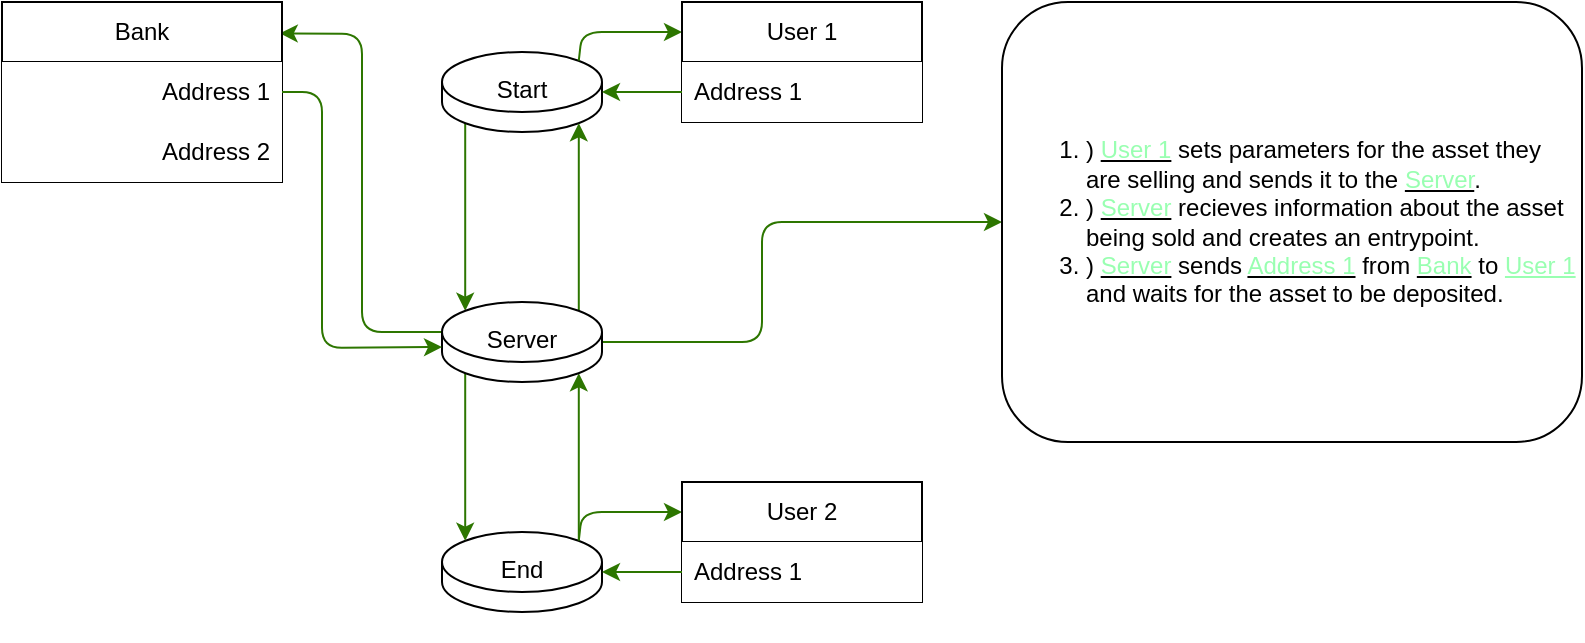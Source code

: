 <mxfile>
    <diagram id="c_ytvEwNpCIY_P-1d-pM" name="Page-1">
        <mxGraphModel dx="1289" dy="355" grid="1" gridSize="10" guides="1" tooltips="1" connect="1" arrows="1" fold="1" page="1" pageScale="1" pageWidth="850" pageHeight="1100" math="0" shadow="0">
            <root>
                <mxCell id="0"/>
                <mxCell id="1" parent="0"/>
                <mxCell id="23" style="edgeStyle=none;html=1;exitX=0.145;exitY=1;exitDx=0;exitDy=-4.35;exitPerimeter=0;entryX=0.145;entryY=0;entryDx=0;entryDy=4.35;entryPerimeter=0;fillColor=#60a917;strokeColor=#2D7600;" edge="1" parent="1" source="2" target="4">
                    <mxGeometry relative="1" as="geometry"/>
                </mxCell>
                <mxCell id="2" value="Start&lt;br&gt;&lt;br&gt;&lt;br&gt;" style="shape=cylinder3;whiteSpace=wrap;html=1;boundedLbl=1;backgroundOutline=1;size=15;fontFamily=Helvetica;fontSize=12;fontColor=default;align=center;strokeColor=default;fillColor=default;" vertex="1" parent="1">
                    <mxGeometry x="200" y="35" width="80" height="40" as="geometry"/>
                </mxCell>
                <mxCell id="27" style="edgeStyle=none;html=1;exitX=0.855;exitY=0;exitDx=0;exitDy=4.35;exitPerimeter=0;entryX=0.855;entryY=1;entryDx=0;entryDy=-4.35;entryPerimeter=0;fillColor=#60a917;strokeColor=#2D7600;" edge="1" parent="1" source="3" target="4">
                    <mxGeometry relative="1" as="geometry"/>
                </mxCell>
                <mxCell id="3" value="End&lt;br&gt;&lt;br&gt;&lt;br&gt;" style="shape=cylinder3;whiteSpace=wrap;html=1;boundedLbl=1;backgroundOutline=1;size=15;fontFamily=Helvetica;fontSize=12;fontColor=default;align=center;strokeColor=default;fillColor=default;" vertex="1" parent="1">
                    <mxGeometry x="200" y="275" width="80" height="40" as="geometry"/>
                </mxCell>
                <mxCell id="18" style="edgeStyle=none;html=1;exitX=0;exitY=0;exitDx=0;exitDy=15;entryX=0.992;entryY=0.174;entryDx=0;entryDy=0;exitPerimeter=0;entryPerimeter=0;fillColor=#60a917;strokeColor=#2D7600;" edge="1" parent="1" source="4" target="14">
                    <mxGeometry relative="1" as="geometry">
                        <Array as="points">
                            <mxPoint x="160" y="175"/>
                            <mxPoint x="160" y="26"/>
                        </Array>
                    </mxGeometry>
                </mxCell>
                <mxCell id="24" style="edgeStyle=none;html=1;exitX=0.855;exitY=0;exitDx=0;exitDy=4.35;exitPerimeter=0;entryX=0.855;entryY=1;entryDx=0;entryDy=-4.35;entryPerimeter=0;fillColor=#60a917;strokeColor=#2D7600;" edge="1" parent="1" source="4" target="2">
                    <mxGeometry relative="1" as="geometry"/>
                </mxCell>
                <mxCell id="25" style="edgeStyle=none;html=1;exitX=0.145;exitY=1;exitDx=0;exitDy=-4.35;exitPerimeter=0;entryX=0.145;entryY=0;entryDx=0;entryDy=4.35;entryPerimeter=0;fillColor=#60a917;strokeColor=#2D7600;" edge="1" parent="1" source="4" target="3">
                    <mxGeometry relative="1" as="geometry"/>
                </mxCell>
                <mxCell id="28" style="edgeStyle=none;html=1;exitX=1;exitY=0.5;exitDx=0;exitDy=0;exitPerimeter=0;entryX=0;entryY=0.5;entryDx=0;entryDy=0;fillColor=#60a917;strokeColor=#2D7600;" edge="1" parent="1" source="4" target="29">
                    <mxGeometry relative="1" as="geometry">
                        <mxPoint x="320" y="180" as="targetPoint"/>
                        <Array as="points">
                            <mxPoint x="360" y="180"/>
                            <mxPoint x="360" y="120"/>
                        </Array>
                    </mxGeometry>
                </mxCell>
                <mxCell id="4" value="Server&lt;br&gt;&lt;br&gt;&lt;br&gt;" style="shape=cylinder3;whiteSpace=wrap;html=1;boundedLbl=1;backgroundOutline=1;size=15;fontFamily=Helvetica;fontSize=12;fontColor=default;align=center;strokeColor=default;fillColor=default;" vertex="1" parent="1">
                    <mxGeometry x="200" y="160" width="80" height="40" as="geometry"/>
                </mxCell>
                <mxCell id="21" style="edgeStyle=none;html=1;exitX=0.855;exitY=0;exitDx=0;exitDy=4.35;entryX=0;entryY=0.25;entryDx=0;entryDy=0;exitPerimeter=0;fillColor=#60a917;strokeColor=#2D7600;" edge="1" parent="1" source="2" target="5">
                    <mxGeometry relative="1" as="geometry">
                        <Array as="points">
                            <mxPoint x="270" y="25"/>
                        </Array>
                    </mxGeometry>
                </mxCell>
                <mxCell id="5" value="User 1" style="swimlane;fontStyle=0;childLayout=stackLayout;horizontal=1;startSize=30;horizontalStack=0;resizeParent=1;resizeParentMax=0;resizeLast=0;collapsible=1;marginBottom=0;whiteSpace=wrap;html=1;" vertex="1" parent="1">
                    <mxGeometry x="320" y="10" width="120" height="60" as="geometry">
                        <mxRectangle x="320" y="40" width="80" height="30" as="alternateBounds"/>
                    </mxGeometry>
                </mxCell>
                <mxCell id="6" value="Address 1" style="text;strokeColor=none;fillColor=default;align=left;verticalAlign=middle;spacingLeft=4;spacingRight=4;overflow=hidden;points=[[0,0.5],[1,0.5]];portConstraint=eastwest;rotatable=0;whiteSpace=wrap;html=1;" vertex="1" parent="5">
                    <mxGeometry y="30" width="120" height="30" as="geometry"/>
                </mxCell>
                <mxCell id="22" style="edgeStyle=none;html=1;exitX=0.855;exitY=0;exitDx=0;exitDy=4.35;entryX=0;entryY=0.25;entryDx=0;entryDy=0;exitPerimeter=0;fillColor=#60a917;strokeColor=#2D7600;" edge="1" parent="1" source="3" target="11">
                    <mxGeometry relative="1" as="geometry">
                        <Array as="points">
                            <mxPoint x="270" y="265"/>
                        </Array>
                    </mxGeometry>
                </mxCell>
                <mxCell id="11" value="User 2" style="swimlane;fontStyle=0;childLayout=stackLayout;horizontal=1;startSize=30;horizontalStack=0;resizeParent=1;resizeParentMax=0;resizeLast=0;collapsible=1;marginBottom=0;whiteSpace=wrap;html=1;" vertex="1" parent="1">
                    <mxGeometry x="320" y="250" width="120" height="60" as="geometry">
                        <mxRectangle x="320" y="40" width="80" height="30" as="alternateBounds"/>
                    </mxGeometry>
                </mxCell>
                <mxCell id="12" value="Address 1" style="text;strokeColor=none;fillColor=default;align=left;verticalAlign=middle;spacingLeft=4;spacingRight=4;overflow=hidden;points=[[0,0.5],[1,0.5]];portConstraint=eastwest;rotatable=0;whiteSpace=wrap;html=1;" vertex="1" parent="11">
                    <mxGeometry y="30" width="120" height="30" as="geometry"/>
                </mxCell>
                <mxCell id="14" value="Bank" style="swimlane;fontStyle=0;childLayout=stackLayout;horizontal=1;startSize=30;horizontalStack=0;resizeParent=1;resizeParentMax=0;resizeLast=0;collapsible=1;marginBottom=0;whiteSpace=wrap;html=1;" vertex="1" parent="1">
                    <mxGeometry x="-20" y="10" width="140" height="90" as="geometry"/>
                </mxCell>
                <mxCell id="15" value="Address 1" style="text;strokeColor=none;fillColor=default;align=right;verticalAlign=middle;spacingLeft=4;spacingRight=4;overflow=hidden;points=[[0,0.5],[1,0.5]];portConstraint=eastwest;rotatable=0;whiteSpace=wrap;html=1;" vertex="1" parent="14">
                    <mxGeometry y="30" width="140" height="30" as="geometry"/>
                </mxCell>
                <mxCell id="33" value="Address 2" style="text;strokeColor=none;fillColor=default;align=right;verticalAlign=middle;spacingLeft=4;spacingRight=4;overflow=hidden;points=[[0,0.5],[1,0.5]];portConstraint=eastwest;rotatable=0;whiteSpace=wrap;html=1;" vertex="1" parent="14">
                    <mxGeometry y="60" width="140" height="30" as="geometry"/>
                </mxCell>
                <mxCell id="10" style="edgeStyle=none;html=1;exitX=0;exitY=0.5;exitDx=0;exitDy=0;entryX=1;entryY=0.5;entryDx=0;entryDy=0;fillColor=#60a917;strokeColor=#2D7600;" edge="1" parent="1" source="6" target="2">
                    <mxGeometry relative="1" as="geometry"/>
                </mxCell>
                <mxCell id="13" style="edgeStyle=none;html=1;exitX=0;exitY=0.5;exitDx=0;exitDy=0;entryX=1;entryY=0.5;entryDx=0;entryDy=0;fillColor=#60a917;strokeColor=#2D7600;" edge="1" parent="1" source="12" target="3">
                    <mxGeometry relative="1" as="geometry"/>
                </mxCell>
                <mxCell id="29" value="&lt;ol&gt;&lt;li&gt;) &lt;u&gt;&lt;font color=&quot;#99ffb1&quot;&gt;User 1&lt;/font&gt;&lt;/u&gt; sets parameters for the asset they are selling and sends it to the &lt;u&gt;&lt;font color=&quot;#99ffb1&quot;&gt;Server&lt;/font&gt;&lt;/u&gt;.&lt;/li&gt;&lt;li&gt;) &lt;u&gt;&lt;font color=&quot;#99ffb1&quot;&gt;Server&lt;/font&gt;&lt;/u&gt; recieves information about the asset being sold and creates an entrypoint.&lt;/li&gt;&lt;li&gt;) &lt;u&gt;&lt;font color=&quot;#99ffb1&quot;&gt;Server&lt;/font&gt;&lt;/u&gt; sends &lt;u&gt;&lt;font color=&quot;#99ffb1&quot;&gt;Address 1&lt;/font&gt;&lt;/u&gt; from &lt;u&gt;&lt;font color=&quot;#99ffb1&quot;&gt;Bank&lt;/font&gt;&lt;/u&gt; to &lt;font color=&quot;#99ffb1&quot;&gt;&lt;u&gt;User 1&lt;/u&gt;&lt;/font&gt; and waits for the asset to be deposited.&lt;/li&gt;&lt;/ol&gt;" style="rounded=1;whiteSpace=wrap;html=1;align=left;" vertex="1" parent="1">
                    <mxGeometry x="480" y="10" width="290" height="220" as="geometry"/>
                </mxCell>
                <mxCell id="31" style="edgeStyle=none;html=1;exitX=1;exitY=0.5;exitDx=0;exitDy=0;entryX=0;entryY=0;entryDx=0;entryDy=22.5;entryPerimeter=0;fillColor=#60a917;strokeColor=#2D7600;" edge="1" parent="1" source="15" target="4">
                    <mxGeometry relative="1" as="geometry">
                        <Array as="points">
                            <mxPoint x="140" y="55"/>
                            <mxPoint x="140" y="183"/>
                        </Array>
                    </mxGeometry>
                </mxCell>
            </root>
        </mxGraphModel>
    </diagram>
</mxfile>